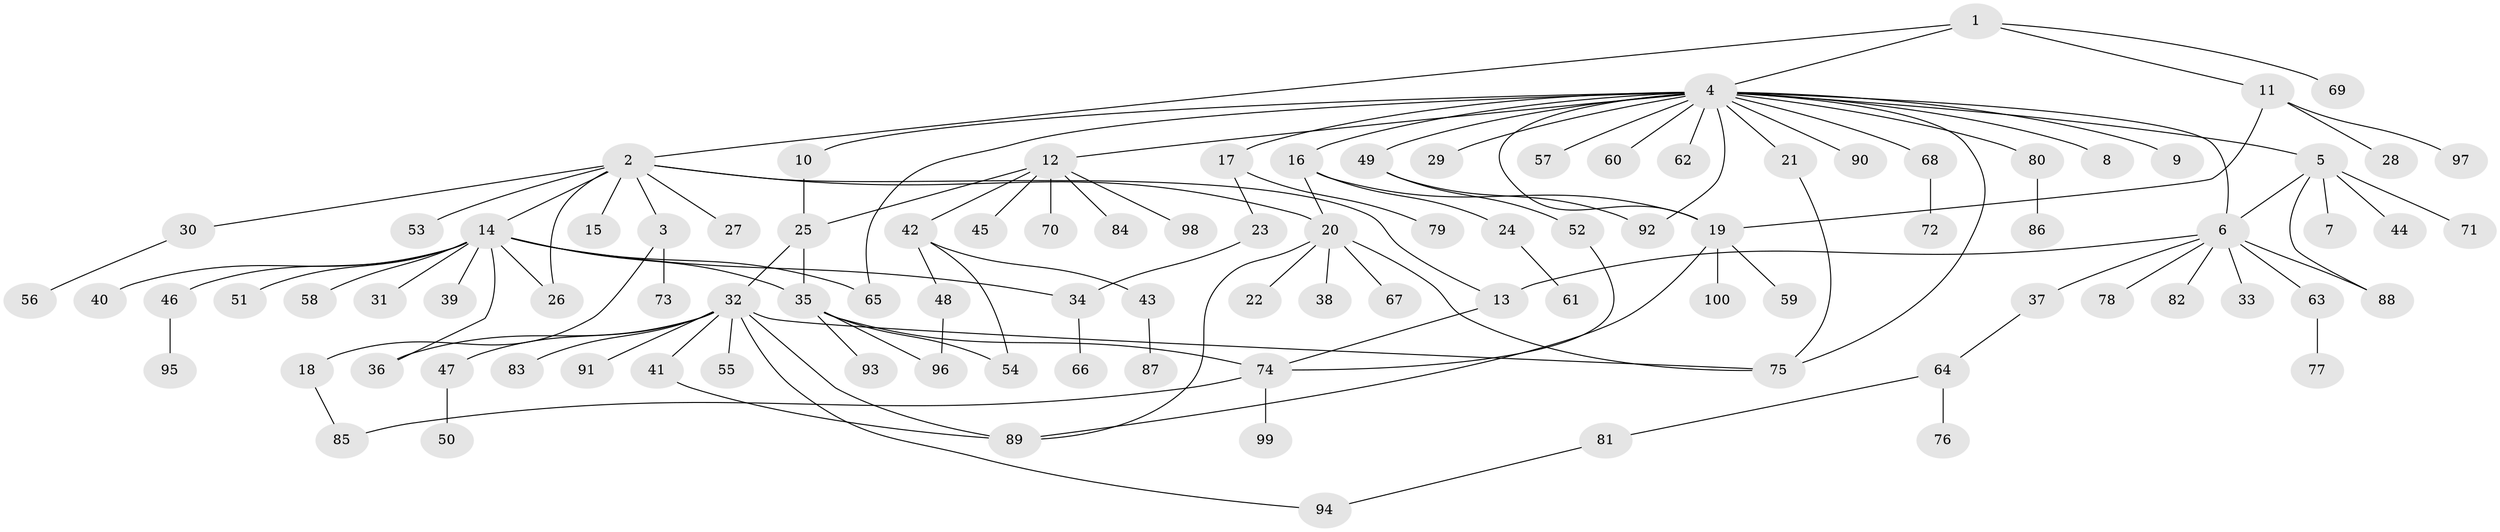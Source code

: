 // Generated by graph-tools (version 1.1) at 2025/11/02/21/25 10:11:09]
// undirected, 100 vertices, 124 edges
graph export_dot {
graph [start="1"]
  node [color=gray90,style=filled];
  1;
  2;
  3;
  4;
  5;
  6;
  7;
  8;
  9;
  10;
  11;
  12;
  13;
  14;
  15;
  16;
  17;
  18;
  19;
  20;
  21;
  22;
  23;
  24;
  25;
  26;
  27;
  28;
  29;
  30;
  31;
  32;
  33;
  34;
  35;
  36;
  37;
  38;
  39;
  40;
  41;
  42;
  43;
  44;
  45;
  46;
  47;
  48;
  49;
  50;
  51;
  52;
  53;
  54;
  55;
  56;
  57;
  58;
  59;
  60;
  61;
  62;
  63;
  64;
  65;
  66;
  67;
  68;
  69;
  70;
  71;
  72;
  73;
  74;
  75;
  76;
  77;
  78;
  79;
  80;
  81;
  82;
  83;
  84;
  85;
  86;
  87;
  88;
  89;
  90;
  91;
  92;
  93;
  94;
  95;
  96;
  97;
  98;
  99;
  100;
  1 -- 2;
  1 -- 4;
  1 -- 11;
  1 -- 69;
  2 -- 3;
  2 -- 13;
  2 -- 14;
  2 -- 15;
  2 -- 20;
  2 -- 26;
  2 -- 27;
  2 -- 30;
  2 -- 53;
  3 -- 18;
  3 -- 73;
  4 -- 5;
  4 -- 6;
  4 -- 8;
  4 -- 9;
  4 -- 10;
  4 -- 12;
  4 -- 16;
  4 -- 17;
  4 -- 19;
  4 -- 21;
  4 -- 29;
  4 -- 49;
  4 -- 57;
  4 -- 60;
  4 -- 62;
  4 -- 65;
  4 -- 68;
  4 -- 75;
  4 -- 80;
  4 -- 90;
  4 -- 92;
  5 -- 6;
  5 -- 7;
  5 -- 44;
  5 -- 71;
  5 -- 88;
  6 -- 13;
  6 -- 33;
  6 -- 37;
  6 -- 63;
  6 -- 78;
  6 -- 82;
  6 -- 88;
  10 -- 25;
  11 -- 19;
  11 -- 28;
  11 -- 97;
  12 -- 25;
  12 -- 42;
  12 -- 45;
  12 -- 70;
  12 -- 84;
  12 -- 98;
  13 -- 74;
  14 -- 26;
  14 -- 31;
  14 -- 34;
  14 -- 35;
  14 -- 36;
  14 -- 39;
  14 -- 40;
  14 -- 46;
  14 -- 51;
  14 -- 58;
  14 -- 65;
  16 -- 19;
  16 -- 20;
  16 -- 24;
  17 -- 23;
  17 -- 79;
  18 -- 85;
  19 -- 59;
  19 -- 89;
  19 -- 100;
  20 -- 22;
  20 -- 38;
  20 -- 67;
  20 -- 75;
  20 -- 89;
  21 -- 75;
  23 -- 34;
  24 -- 61;
  25 -- 32;
  25 -- 35;
  30 -- 56;
  32 -- 36;
  32 -- 41;
  32 -- 47;
  32 -- 55;
  32 -- 75;
  32 -- 83;
  32 -- 89;
  32 -- 91;
  32 -- 94;
  34 -- 66;
  35 -- 54;
  35 -- 74;
  35 -- 93;
  35 -- 96;
  37 -- 64;
  41 -- 89;
  42 -- 43;
  42 -- 48;
  42 -- 54;
  43 -- 87;
  46 -- 95;
  47 -- 50;
  48 -- 96;
  49 -- 52;
  49 -- 92;
  52 -- 74;
  63 -- 77;
  64 -- 76;
  64 -- 81;
  68 -- 72;
  74 -- 85;
  74 -- 99;
  80 -- 86;
  81 -- 94;
}

